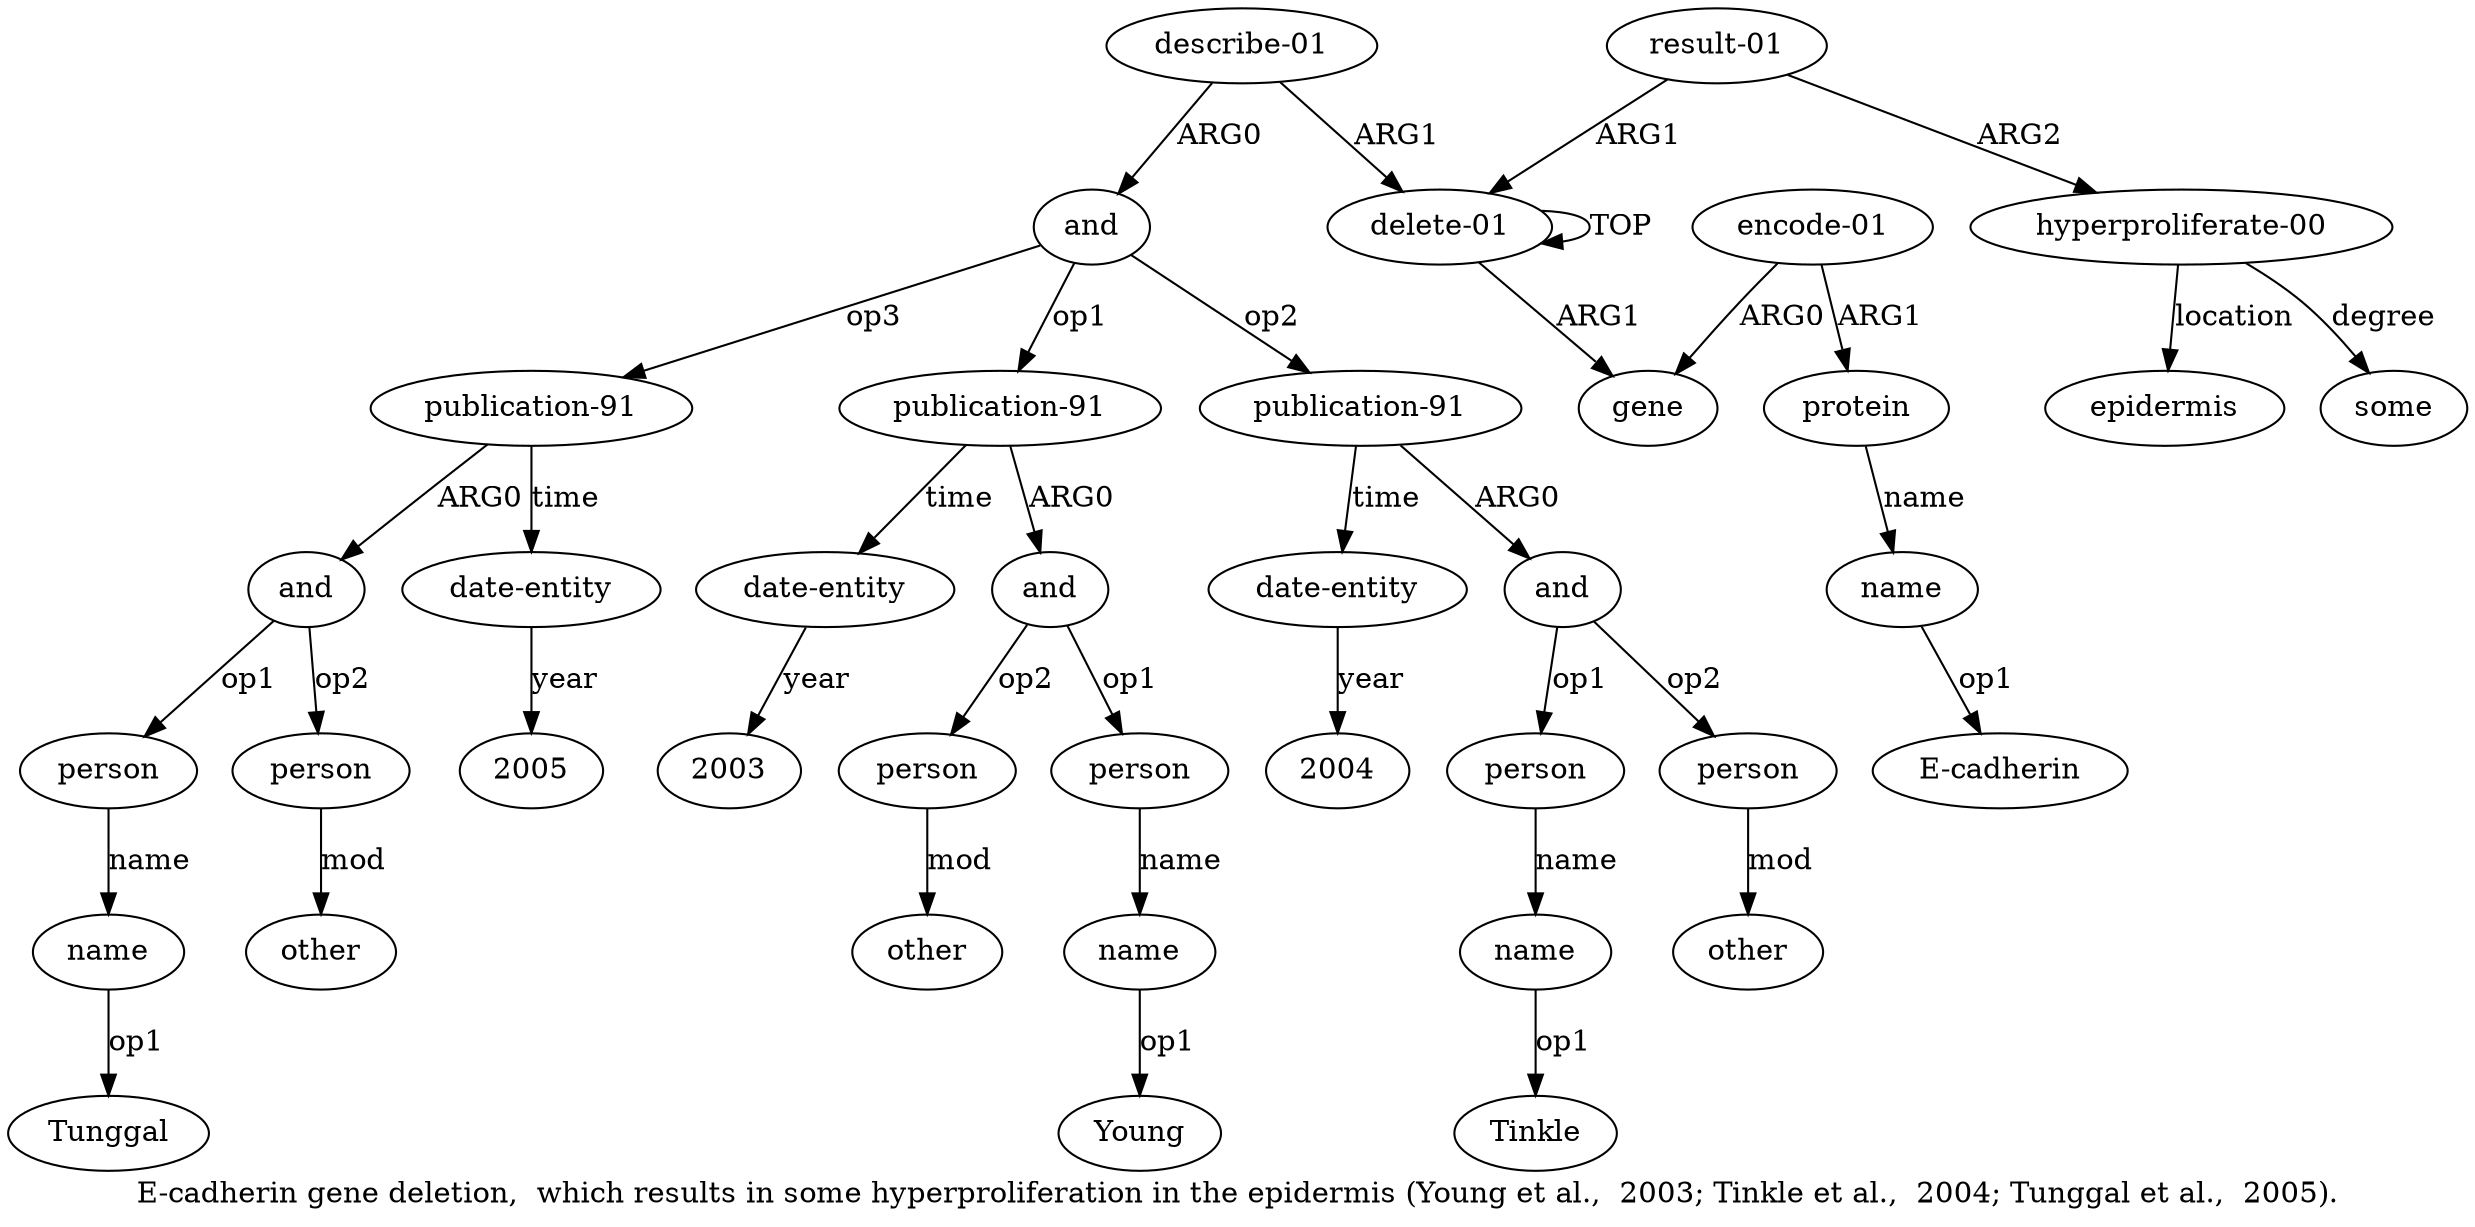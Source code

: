 digraph  {
	graph [label="E-cadherin gene deletion,  which results in some hyperproliferation in the epidermis (Young et al.,  2003; Tinkle et al.,  2004; \
Tunggal et al.,  2005)."];
	node [label="\N"];
	a20	 [color=black,
		gold_ind=20,
		gold_label=person,
		label=person,
		test_ind=20,
		test_label=person];
	a21	 [color=black,
		gold_ind=21,
		gold_label=name,
		label=name,
		test_ind=21,
		test_label=name];
	a20 -> a21 [key=0,
	color=black,
	gold_label=name,
	label=name,
	test_label=name];
"a21 Tinkle" [color=black,
	gold_ind=-1,
	gold_label=Tinkle,
	label=Tinkle,
	test_ind=-1,
	test_label=Tinkle];
a21 -> "a21 Tinkle" [key=0,
color=black,
gold_label=op1,
label=op1,
test_label=op1];
a22 [color=black,
gold_ind=22,
gold_label=person,
label=person,
test_ind=22,
test_label=person];
a23 [color=black,
gold_ind=23,
gold_label=other,
label=other,
test_ind=23,
test_label=other];
a22 -> a23 [key=0,
color=black,
gold_label=mod,
label=mod,
test_label=mod];
a24 [color=black,
gold_ind=24,
gold_label="date-entity",
label="date-entity",
test_ind=24,
test_label="date-entity"];
"a24 2004" [color=black,
gold_ind=-1,
gold_label=2004,
label=2004,
test_ind=-1,
test_label=2004];
a24 -> "a24 2004" [key=0,
color=black,
gold_label=year,
label=year,
test_label=year];
a25 [color=black,
gold_ind=25,
gold_label="publication-91",
label="publication-91",
test_ind=25,
test_label="publication-91"];
a26 [color=black,
gold_ind=26,
gold_label=and,
label=and,
test_ind=26,
test_label=and];
a25 -> a26 [key=0,
color=black,
gold_label=ARG0,
label=ARG0,
test_label=ARG0];
a31 [color=black,
gold_ind=31,
gold_label="date-entity",
label="date-entity",
test_ind=31,
test_label="date-entity"];
a25 -> a31 [key=0,
color=black,
gold_label=time,
label=time,
test_label=time];
a27 [color=black,
gold_ind=27,
gold_label=person,
label=person,
test_ind=27,
test_label=person];
a26 -> a27 [key=0,
color=black,
gold_label=op1,
label=op1,
test_label=op1];
a29 [color=black,
gold_ind=29,
gold_label=person,
label=person,
test_ind=29,
test_label=person];
a26 -> a29 [key=0,
color=black,
gold_label=op2,
label=op2,
test_label=op2];
a28 [color=black,
gold_ind=28,
gold_label=name,
label=name,
test_ind=28,
test_label=name];
a27 -> a28 [key=0,
color=black,
gold_label=name,
label=name,
test_label=name];
"a28 Tunggal" [color=black,
gold_ind=-1,
gold_label=Tunggal,
label=Tunggal,
test_ind=-1,
test_label=Tunggal];
a28 -> "a28 Tunggal" [key=0,
color=black,
gold_label=op1,
label=op1,
test_label=op1];
a30 [color=black,
gold_ind=30,
gold_label=other,
label=other,
test_ind=30,
test_label=other];
a29 -> a30 [key=0,
color=black,
gold_label=mod,
label=mod,
test_label=mod];
"a31 2005" [color=black,
gold_ind=-1,
gold_label=2005,
label=2005,
test_ind=-1,
test_label=2005];
a31 -> "a31 2005" [key=0,
color=black,
gold_label=year,
label=year,
test_label=year];
"a14 Young" [color=black,
gold_ind=-1,
gold_label=Young,
label=Young,
test_ind=-1,
test_label=Young];
a15 [color=black,
gold_ind=15,
gold_label=person,
label=person,
test_ind=15,
test_label=person];
a16 [color=black,
gold_ind=16,
gold_label=other,
label=other,
test_ind=16,
test_label=other];
a15 -> a16 [key=0,
color=black,
gold_label=mod,
label=mod,
test_label=mod];
a14 [color=black,
gold_ind=14,
gold_label=name,
label=name,
test_ind=14,
test_label=name];
a14 -> "a14 Young" [key=0,
color=black,
gold_label=op1,
label=op1,
test_label=op1];
a17 [color=black,
gold_ind=17,
gold_label="date-entity",
label="date-entity",
test_ind=17,
test_label="date-entity"];
"a17 2003" [color=black,
gold_ind=-1,
gold_label=2003,
label=2003,
test_ind=-1,
test_label=2003];
a17 -> "a17 2003" [key=0,
color=black,
gold_label=year,
label=year,
test_label=year];
a11 [color=black,
gold_ind=11,
gold_label="publication-91",
label="publication-91",
test_ind=11,
test_label="publication-91"];
a11 -> a17 [key=0,
color=black,
gold_label=time,
label=time,
test_label=time];
a12 [color=black,
gold_ind=12,
gold_label=and,
label=and,
test_ind=12,
test_label=and];
a11 -> a12 [key=0,
color=black,
gold_label=ARG0,
label=ARG0,
test_label=ARG0];
a10 [color=black,
gold_ind=10,
gold_label=and,
label=and,
test_ind=10,
test_label=and];
a10 -> a25 [key=0,
color=black,
gold_label=op3,
label=op3,
test_label=op3];
a10 -> a11 [key=0,
color=black,
gold_label=op1,
label=op1,
test_label=op1];
a18 [color=black,
gold_ind=18,
gold_label="publication-91",
label="publication-91",
test_ind=18,
test_label="publication-91"];
a10 -> a18 [key=0,
color=black,
gold_label=op2,
label=op2,
test_label=op2];
a13 [color=black,
gold_ind=13,
gold_label=person,
label=person,
test_ind=13,
test_label=person];
a13 -> a14 [key=0,
color=black,
gold_label=name,
label=name,
test_label=name];
a12 -> a15 [key=0,
color=black,
gold_label=op2,
label=op2,
test_label=op2];
a12 -> a13 [key=0,
color=black,
gold_label=op1,
label=op1,
test_label=op1];
a19 [color=black,
gold_ind=19,
gold_label=and,
label=and,
test_ind=19,
test_label=and];
a19 -> a20 [key=0,
color=black,
gold_label=op1,
label=op1,
test_label=op1];
a19 -> a22 [key=0,
color=black,
gold_label=op2,
label=op2,
test_label=op2];
a18 -> a24 [key=0,
color=black,
gold_label=time,
label=time,
test_label=time];
a18 -> a19 [key=0,
color=black,
gold_label=ARG0,
label=ARG0,
test_label=ARG0];
a1 [color=black,
gold_ind=1,
gold_label=gene,
label=gene,
test_ind=1,
test_label=gene];
a0 [color=black,
gold_ind=0,
gold_label="delete-01",
label="delete-01",
test_ind=0,
test_label="delete-01"];
a0 -> a1 [key=0,
color=black,
gold_label=ARG1,
label=ARG1,
test_label=ARG1];
a0 -> a0 [key=0,
color=black,
gold_label=TOP,
label=TOP,
test_label=TOP];
a3 [color=black,
gold_ind=3,
gold_label=protein,
label=protein,
test_ind=3,
test_label=protein];
a4 [color=black,
gold_ind=4,
gold_label=name,
label=name,
test_ind=4,
test_label=name];
a3 -> a4 [key=0,
color=black,
gold_label=name,
label=name,
test_label=name];
a2 [color=black,
gold_ind=2,
gold_label="encode-01",
label="encode-01",
test_ind=2,
test_label="encode-01"];
a2 -> a1 [key=0,
color=black,
gold_label=ARG0,
label=ARG0,
test_label=ARG0];
a2 -> a3 [key=0,
color=black,
gold_label=ARG1,
label=ARG1,
test_label=ARG1];
a5 [color=black,
gold_ind=5,
gold_label="result-01",
label="result-01",
test_ind=5,
test_label="result-01"];
a5 -> a0 [key=0,
color=black,
gold_label=ARG1,
label=ARG1,
test_label=ARG1];
a6 [color=black,
gold_ind=6,
gold_label="hyperproliferate-00",
label="hyperproliferate-00",
test_ind=6,
test_label="hyperproliferate-00"];
a5 -> a6 [key=0,
color=black,
gold_label=ARG2,
label=ARG2,
test_label=ARG2];
"a4 E-cadherin" [color=black,
gold_ind=-1,
gold_label="E-cadherin",
label="E-cadherin",
test_ind=-1,
test_label="E-cadherin"];
a4 -> "a4 E-cadherin" [key=0,
color=black,
gold_label=op1,
label=op1,
test_label=op1];
a7 [color=black,
gold_ind=7,
gold_label=epidermis,
label=epidermis,
test_ind=7,
test_label=epidermis];
a6 -> a7 [key=0,
color=black,
gold_label=location,
label=location,
test_label=location];
a8 [color=black,
gold_ind=8,
gold_label=some,
label=some,
test_ind=8,
test_label=some];
a6 -> a8 [key=0,
color=black,
gold_label=degree,
label=degree,
test_label=degree];
a9 [color=black,
gold_ind=9,
gold_label="describe-01",
label="describe-01",
test_ind=9,
test_label="describe-01"];
a9 -> a10 [key=0,
color=black,
gold_label=ARG0,
label=ARG0,
test_label=ARG0];
a9 -> a0 [key=0,
color=black,
gold_label=ARG1,
label=ARG1,
test_label=ARG1];
}
